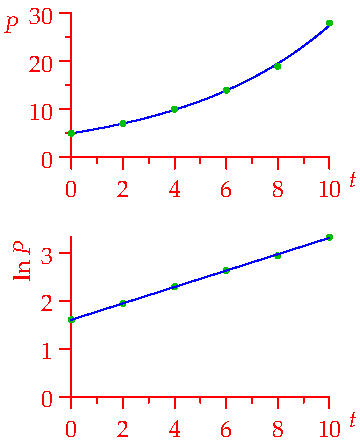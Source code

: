 settings.tex="pdflatex";

texpreamble("\usepackage{amsmath}
\usepackage{amsthm,amssymb}
\usepackage{mathpazo}
\usepackage[svgnames]{xcolor}
\usepackage{textcomp}
");
import graph;


size(180,220,IgnoreAspect);

real P(real t){return 4.998*(1.186)^t;}

draw(graph(P,0,10),blue);

real[] dat={5,7,10,14,19,28};
int n=dat.length;

xaxis(0,10,red,RightTicks(N=5,n=2));
yaxis("$P$",0,30,red,LeftTicks(N=3,n=2));

labelx("$t$",10.9,S,red);


for(int i=0; i<n; ++i){
	dot((2i,dat[i]),heavygreen);
}


picture logpic;

for(int i=0; i<n; ++i){
	dot(logpic,(2i,10*log(dat[i])),heavygreen);
}


xaxis(logpic,0,10,red,RightTicks(N=5,n=2));
yaxis(logpic,"$\ln P$",0,10*log(28),red,LeftTicks(new real[]{0}));

ytick(logpic,Label("1",align=W),10,W,red);
ytick(logpic,Label("2",align=W),20,W,red);
ytick(logpic,Label("3",align=W),30,W,red);

labelx(logpic,"$t$",10.9,S,red);

real PP(real t){return 1.71*t+16.09;}

draw(logpic,graph(PP,0,10),blue);

add(shift((0,-50))*logpic);

